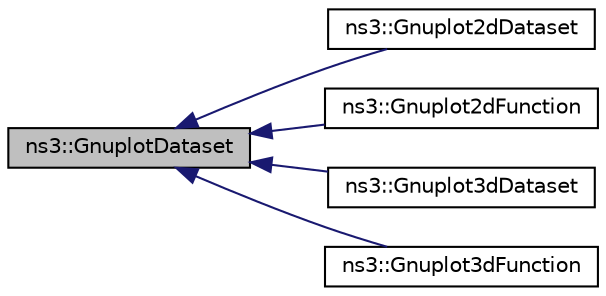digraph "ns3::GnuplotDataset"
{
 // LATEX_PDF_SIZE
  edge [fontname="Helvetica",fontsize="10",labelfontname="Helvetica",labelfontsize="10"];
  node [fontname="Helvetica",fontsize="10",shape=record];
  rankdir="LR";
  Node1 [label="ns3::GnuplotDataset",height=0.2,width=0.4,color="black", fillcolor="grey75", style="filled", fontcolor="black",tooltip="Abstract class to store a plot line to be used by ns3::Gnuplot."];
  Node1 -> Node2 [dir="back",color="midnightblue",fontsize="10",style="solid",fontname="Helvetica"];
  Node2 [label="ns3::Gnuplot2dDataset",height=0.2,width=0.4,color="black", fillcolor="white", style="filled",URL="$classns3_1_1_gnuplot2d_dataset.html",tooltip="Class to represent a 2D points plot."];
  Node1 -> Node3 [dir="back",color="midnightblue",fontsize="10",style="solid",fontname="Helvetica"];
  Node3 [label="ns3::Gnuplot2dFunction",height=0.2,width=0.4,color="black", fillcolor="white", style="filled",URL="$classns3_1_1_gnuplot2d_function.html",tooltip="Class to represent a 2D function expression plot."];
  Node1 -> Node4 [dir="back",color="midnightblue",fontsize="10",style="solid",fontname="Helvetica"];
  Node4 [label="ns3::Gnuplot3dDataset",height=0.2,width=0.4,color="black", fillcolor="white", style="filled",URL="$classns3_1_1_gnuplot3d_dataset.html",tooltip="Class to represent a 3D points plot."];
  Node1 -> Node5 [dir="back",color="midnightblue",fontsize="10",style="solid",fontname="Helvetica"];
  Node5 [label="ns3::Gnuplot3dFunction",height=0.2,width=0.4,color="black", fillcolor="white", style="filled",URL="$classns3_1_1_gnuplot3d_function.html",tooltip="Class to represent a 3D function expression plot."];
}
